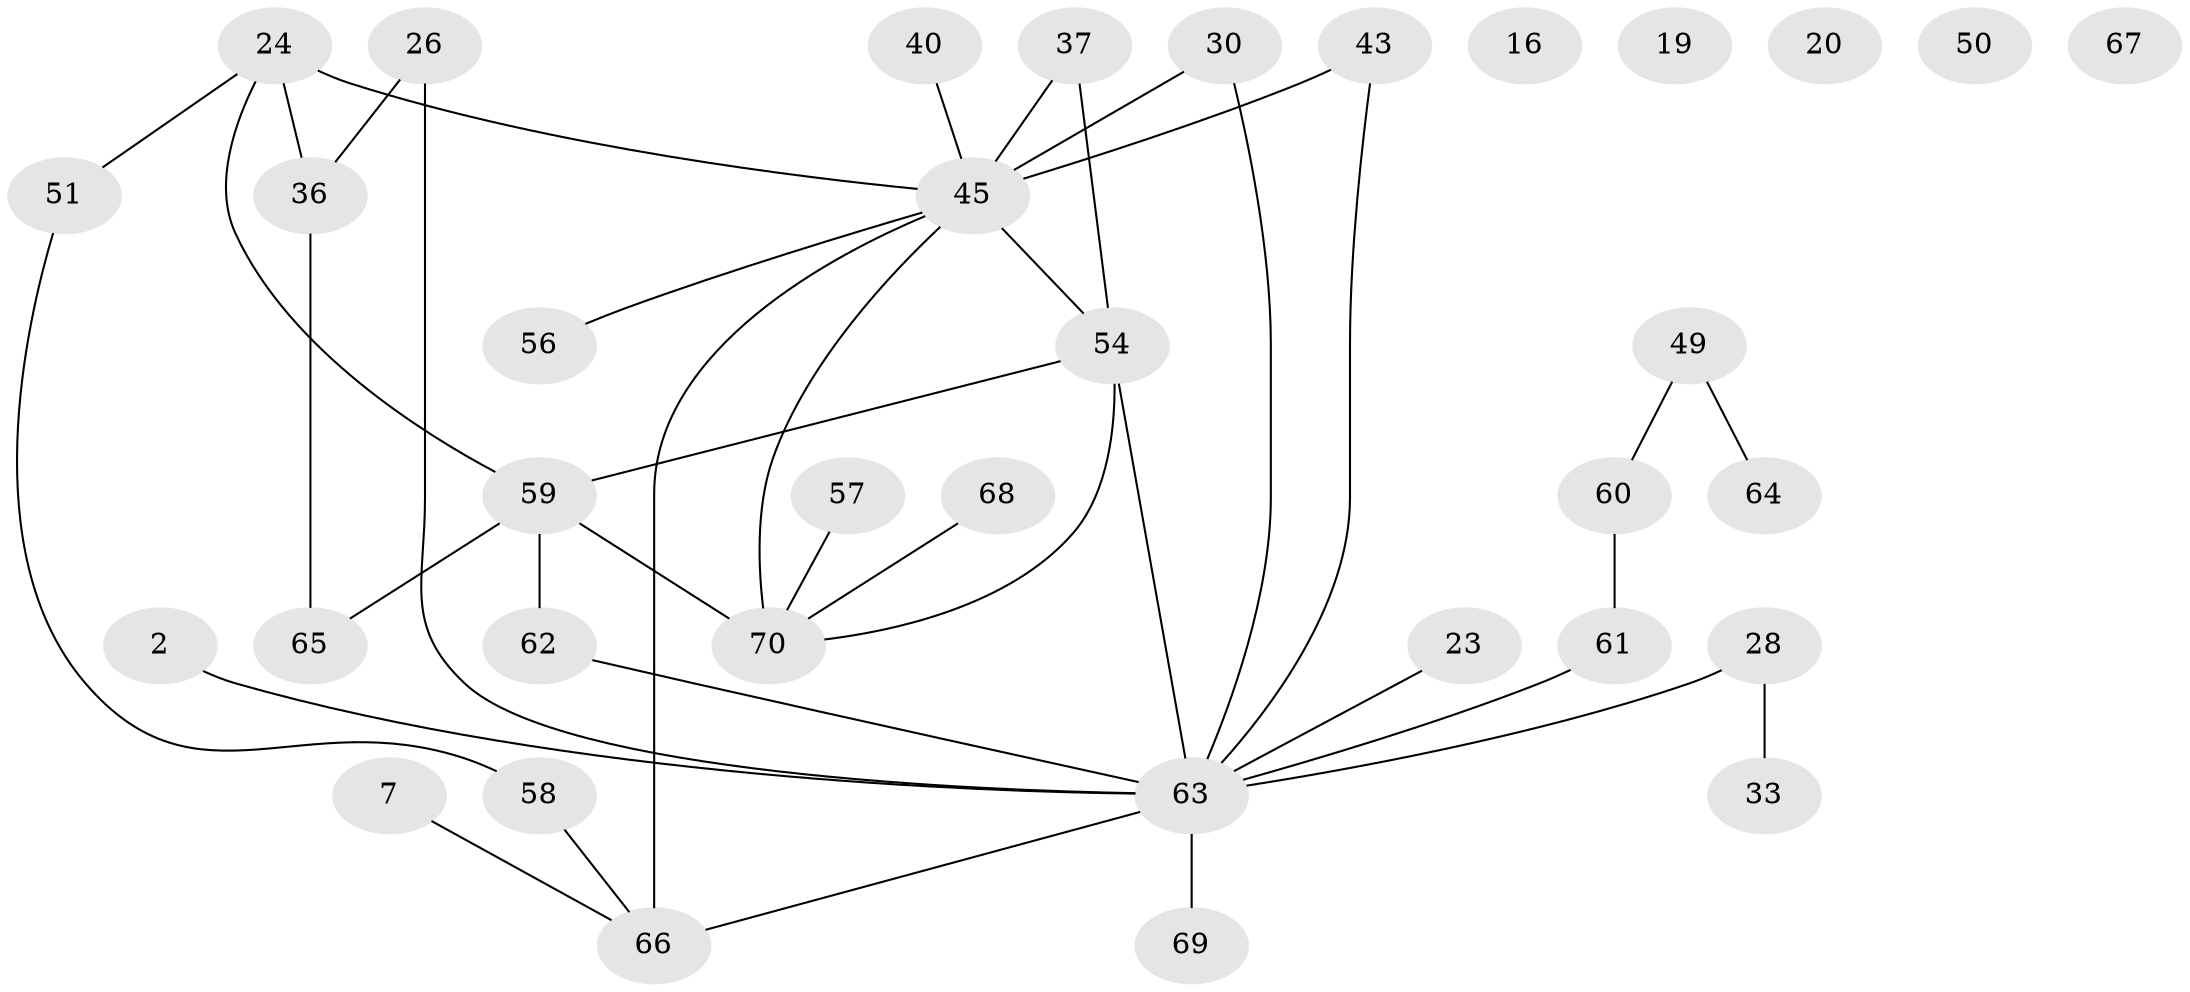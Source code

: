 // original degree distribution, {4: 0.14285714285714285, 1: 0.18571428571428572, 3: 0.22857142857142856, 2: 0.2571428571428571, 5: 0.07142857142857142, 0: 0.07142857142857142, 7: 0.02857142857142857, 6: 0.014285714285714285}
// Generated by graph-tools (version 1.1) at 2025/40/03/09/25 04:40:02]
// undirected, 35 vertices, 40 edges
graph export_dot {
graph [start="1"]
  node [color=gray90,style=filled];
  2;
  7;
  16;
  19;
  20;
  23;
  24 [super="+14"];
  26 [super="+13"];
  28;
  30;
  33;
  36;
  37;
  40;
  43;
  45 [super="+1+35"];
  49;
  50;
  51;
  54 [super="+3+46+41+31"];
  56;
  57;
  58;
  59 [super="+42+18"];
  60;
  61;
  62;
  63 [super="+39+55+48+53"];
  64;
  65 [super="+52"];
  66 [super="+29+38"];
  67;
  68 [super="+8+21"];
  69;
  70 [super="+9+32+27+47"];
  2 -- 63;
  7 -- 66;
  23 -- 63;
  24 -- 36 [weight=2];
  24 -- 51;
  24 -- 45;
  24 -- 59;
  26 -- 36;
  26 -- 63;
  28 -- 33;
  28 -- 63;
  30 -- 45;
  30 -- 63;
  36 -- 65;
  37 -- 45;
  37 -- 54 [weight=2];
  40 -- 45;
  43 -- 45;
  43 -- 63;
  45 -- 70;
  45 -- 66 [weight=2];
  45 -- 54 [weight=3];
  45 -- 56;
  49 -- 60;
  49 -- 64;
  51 -- 58;
  54 -- 70;
  54 -- 59 [weight=2];
  54 -- 63 [weight=7];
  57 -- 70;
  58 -- 66;
  59 -- 70 [weight=3];
  59 -- 62;
  59 -- 65;
  60 -- 61;
  61 -- 63;
  62 -- 63;
  63 -- 66 [weight=3];
  63 -- 69;
  68 -- 70;
}
